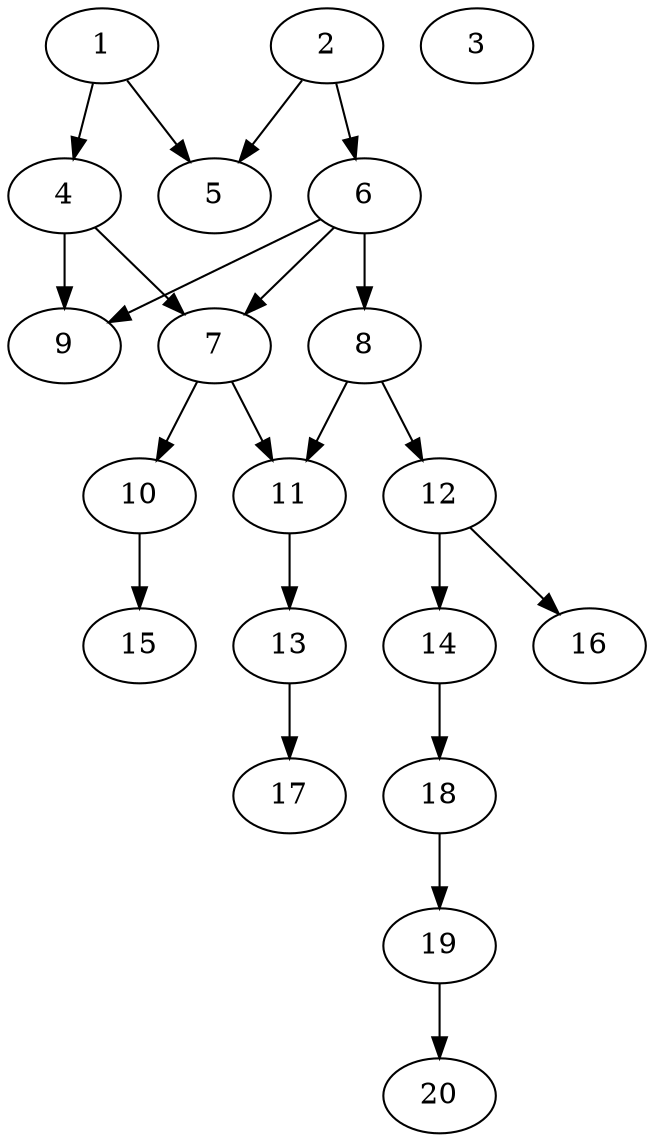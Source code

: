 // DAG automatically generated by daggen at Sat Jul 27 15:35:20 2019
// ./daggen --dot -n 20 --ccr 0.4 --fat 0.4 --regular 0.5 --density 0.5 --mindata 5242880 --maxdata 52428800 
digraph G {
  1 [size="122831360", alpha="0.19", expect_size="49132544"] 
  1 -> 4 [size ="49132544"]
  1 -> 5 [size ="49132544"]
  2 [size="123077120", alpha="0.19", expect_size="49230848"] 
  2 -> 5 [size ="49230848"]
  2 -> 6 [size ="49230848"]
  3 [size="93747200", alpha="0.05", expect_size="37498880"] 
  4 [size="49013760", alpha="0.18", expect_size="19605504"] 
  4 -> 7 [size ="19605504"]
  4 -> 9 [size ="19605504"]
  5 [size="56238080", alpha="0.11", expect_size="22495232"] 
  6 [size="90094080", alpha="0.07", expect_size="36037632"] 
  6 -> 7 [size ="36037632"]
  6 -> 8 [size ="36037632"]
  6 -> 9 [size ="36037632"]
  7 [size="83870720", alpha="0.11", expect_size="33548288"] 
  7 -> 10 [size ="33548288"]
  7 -> 11 [size ="33548288"]
  8 [size="79055360", alpha="0.01", expect_size="31622144"] 
  8 -> 11 [size ="31622144"]
  8 -> 12 [size ="31622144"]
  9 [size="36682240", alpha="0.11", expect_size="14672896"] 
  10 [size="25108480", alpha="0.14", expect_size="10043392"] 
  10 -> 15 [size ="10043392"]
  11 [size="126277120", alpha="0.08", expect_size="50510848"] 
  11 -> 13 [size ="50510848"]
  12 [size="121574400", alpha="0.08", expect_size="48629760"] 
  12 -> 14 [size ="48629760"]
  12 -> 16 [size ="48629760"]
  13 [size="113804800", alpha="0.18", expect_size="45521920"] 
  13 -> 17 [size ="45521920"]
  14 [size="27028480", alpha="0.09", expect_size="10811392"] 
  14 -> 18 [size ="10811392"]
  15 [size="130408960", alpha="0.19", expect_size="52163584"] 
  16 [size="76625920", alpha="0.05", expect_size="30650368"] 
  17 [size="118530560", alpha="0.10", expect_size="47412224"] 
  18 [size="63513600", alpha="0.13", expect_size="25405440"] 
  18 -> 19 [size ="25405440"]
  19 [size="68513280", alpha="0.10", expect_size="27405312"] 
  19 -> 20 [size ="27405312"]
  20 [size="18127360", alpha="0.13", expect_size="7250944"] 
}
